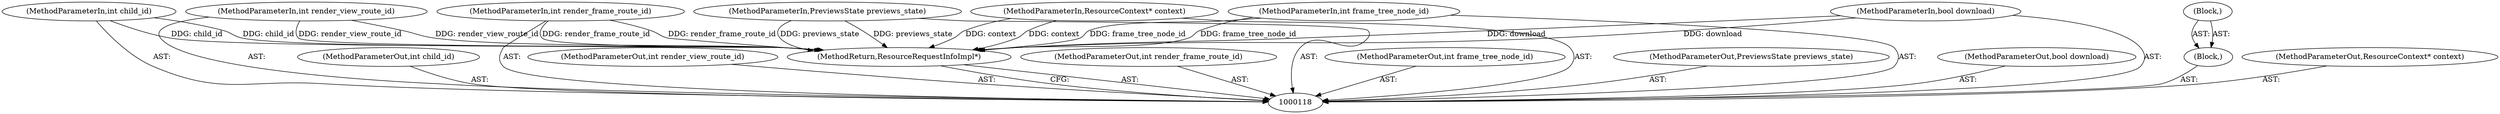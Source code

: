 digraph "0_Chrome_2f81d000fdb5331121cba7ff81dfaaec25b520a5_5" {
"1000128" [label="(MethodReturn,ResourceRequestInfoImpl*)"];
"1000127" [label="(Block,)"];
"1000119" [label="(MethodParameterIn,int child_id)"];
"1000136" [label="(MethodParameterOut,int child_id)"];
"1000120" [label="(MethodParameterIn,int render_view_route_id)"];
"1000137" [label="(MethodParameterOut,int render_view_route_id)"];
"1000121" [label="(MethodParameterIn,int render_frame_route_id)"];
"1000138" [label="(MethodParameterOut,int render_frame_route_id)"];
"1000122" [label="(MethodParameterIn,int frame_tree_node_id)"];
"1000139" [label="(MethodParameterOut,int frame_tree_node_id)"];
"1000123" [label="(MethodParameterIn,PreviewsState previews_state)"];
"1000140" [label="(MethodParameterOut,PreviewsState previews_state)"];
"1000124" [label="(MethodParameterIn,bool download)"];
"1000141" [label="(MethodParameterOut,bool download)"];
"1000126" [label="(Block,)"];
"1000125" [label="(MethodParameterIn,ResourceContext* context)"];
"1000142" [label="(MethodParameterOut,ResourceContext* context)"];
"1000128" -> "1000118"  [label="AST: "];
"1000128" -> "1000118"  [label="CFG: "];
"1000125" -> "1000128"  [label="DDG: context"];
"1000123" -> "1000128"  [label="DDG: previews_state"];
"1000121" -> "1000128"  [label="DDG: render_frame_route_id"];
"1000120" -> "1000128"  [label="DDG: render_view_route_id"];
"1000122" -> "1000128"  [label="DDG: frame_tree_node_id"];
"1000119" -> "1000128"  [label="DDG: child_id"];
"1000124" -> "1000128"  [label="DDG: download"];
"1000127" -> "1000126"  [label="AST: "];
"1000119" -> "1000118"  [label="AST: "];
"1000119" -> "1000128"  [label="DDG: child_id"];
"1000136" -> "1000118"  [label="AST: "];
"1000120" -> "1000118"  [label="AST: "];
"1000120" -> "1000128"  [label="DDG: render_view_route_id"];
"1000137" -> "1000118"  [label="AST: "];
"1000121" -> "1000118"  [label="AST: "];
"1000121" -> "1000128"  [label="DDG: render_frame_route_id"];
"1000138" -> "1000118"  [label="AST: "];
"1000122" -> "1000118"  [label="AST: "];
"1000122" -> "1000128"  [label="DDG: frame_tree_node_id"];
"1000139" -> "1000118"  [label="AST: "];
"1000123" -> "1000118"  [label="AST: "];
"1000123" -> "1000128"  [label="DDG: previews_state"];
"1000140" -> "1000118"  [label="AST: "];
"1000124" -> "1000118"  [label="AST: "];
"1000124" -> "1000128"  [label="DDG: download"];
"1000141" -> "1000118"  [label="AST: "];
"1000126" -> "1000118"  [label="AST: "];
"1000127" -> "1000126"  [label="AST: "];
"1000125" -> "1000118"  [label="AST: "];
"1000125" -> "1000128"  [label="DDG: context"];
"1000142" -> "1000118"  [label="AST: "];
}
